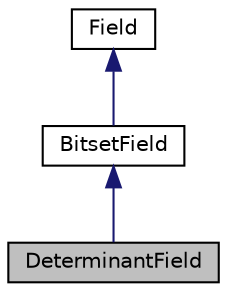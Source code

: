 digraph "DeterminantField"
{
  edge [fontname="Helvetica",fontsize="10",labelfontname="Helvetica",labelfontsize="10"];
  node [fontname="Helvetica",fontsize="10",shape=record];
  Node1 [label="DeterminantField",height=0.2,width=0.4,color="black", fillcolor="grey75", style="filled", fontcolor="black"];
  Node2 -> Node1 [dir="back",color="midnightblue",fontsize="10",style="solid"];
  Node2 [label="BitsetField",height=0.2,width=0.4,color="black", fillcolor="white", style="filled",URL="$classBitsetField.html"];
  Node3 -> Node2 [dir="back",color="midnightblue",fontsize="10",style="solid"];
  Node3 [label="Field",height=0.2,width=0.4,color="black", fillcolor="white", style="filled",URL="$classField.html"];
}
